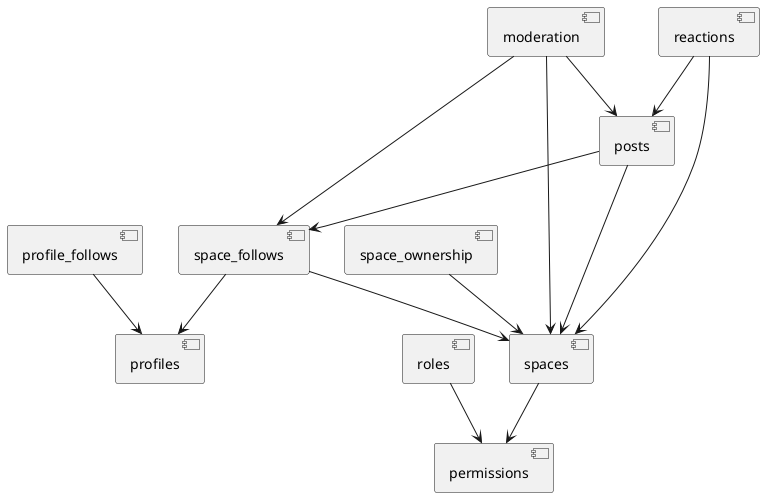 @startuml


component moderation
component permissions
component posts
' component post_history
component profile_follows
component profiles
' component porfile_history
component reactions
component roles
component space_follows
' component space_history
component space_ownership
component spaces
'component utils

moderation --> posts
moderation --> spaces
moderation --> space_follows
'moderation --> utils

posts --> space_follows
posts --> spaces
'posts --> utils

spaces --> permissions
'spaces --> utils

space_follows --> spaces
space_follows --> profiles
'space_follows --> utils

profile_follows --> profiles
'profile_follows --> utils

'profiles --> utils

reactions --> posts
'reactions --> utils
reactions --> spaces

roles --> permissions
'roles --> utils

space_ownership --> spaces
'space_ownership --> utils

@enduml